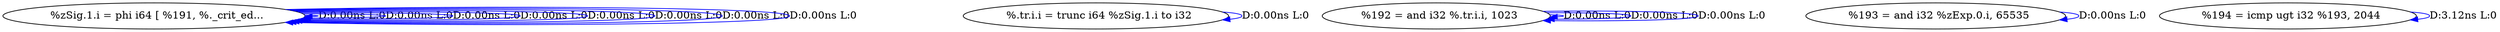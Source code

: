 digraph {
Node0x38682f0[label="  %zSig.1.i = phi i64 [ %191, %._crit_ed..."];
Node0x38682f0 -> Node0x38682f0[label="D:0.00ns L:0",color=blue];
Node0x38682f0 -> Node0x38682f0[label="D:0.00ns L:0",color=blue];
Node0x38682f0 -> Node0x38682f0[label="D:0.00ns L:0",color=blue];
Node0x38682f0 -> Node0x38682f0[label="D:0.00ns L:0",color=blue];
Node0x38682f0 -> Node0x38682f0[label="D:0.00ns L:0",color=blue];
Node0x38682f0 -> Node0x38682f0[label="D:0.00ns L:0",color=blue];
Node0x38682f0 -> Node0x38682f0[label="D:0.00ns L:0",color=blue];
Node0x38682f0 -> Node0x38682f0[label="D:0.00ns L:0",color=blue];
Node0x38683d0[label="  %.tr.i.i = trunc i64 %zSig.1.i to i32"];
Node0x38683d0 -> Node0x38683d0[label="D:0.00ns L:0",color=blue];
Node0x38684b0[label="  %192 = and i32 %.tr.i.i, 1023"];
Node0x38684b0 -> Node0x38684b0[label="D:0.00ns L:0",color=blue];
Node0x38684b0 -> Node0x38684b0[label="D:0.00ns L:0",color=blue];
Node0x38684b0 -> Node0x38684b0[label="D:0.00ns L:0",color=blue];
Node0x3868590[label="  %193 = and i32 %zExp.0.i, 65535"];
Node0x3868590 -> Node0x3868590[label="D:0.00ns L:0",color=blue];
Node0x3868670[label="  %194 = icmp ugt i32 %193, 2044"];
Node0x3868670 -> Node0x3868670[label="D:3.12ns L:0",color=blue];
}
